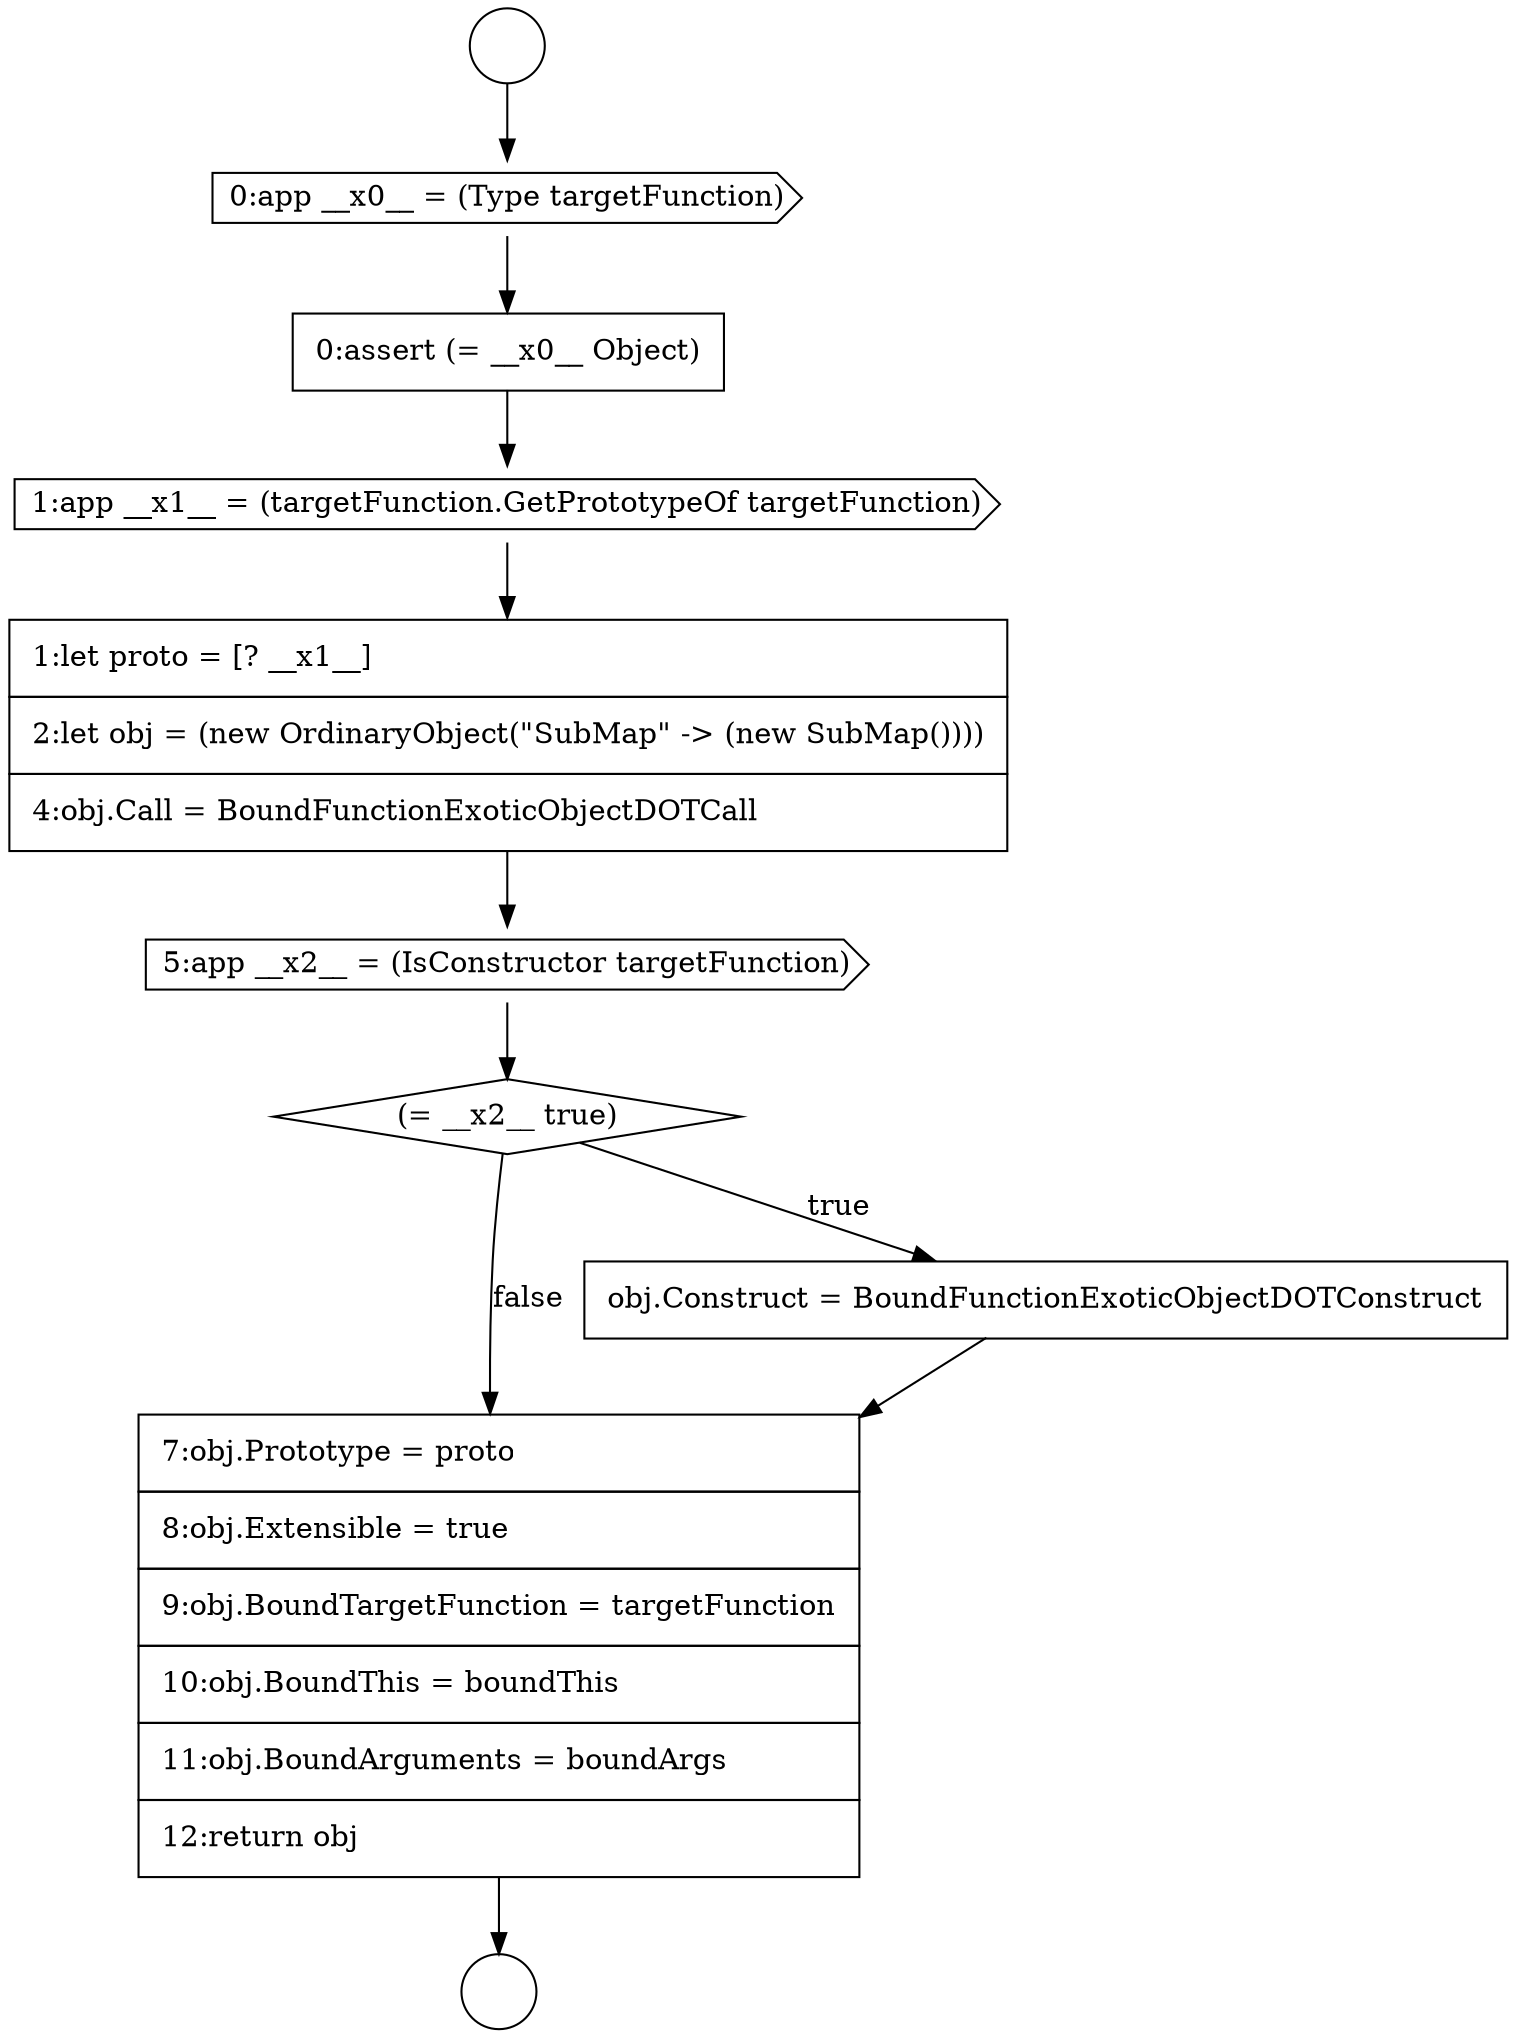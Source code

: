 digraph {
  node2280 [shape=circle label=" " color="black" fillcolor="white" style=filled]
  node2282 [shape=none, margin=0, label=<<font color="black">
    <table border="0" cellborder="1" cellspacing="0" cellpadding="10">
      <tr><td align="left">0:assert (= __x0__ Object)</td></tr>
    </table>
  </font>> color="black" fillcolor="white" style=filled]
  node2285 [shape=cds, label=<<font color="black">5:app __x2__ = (IsConstructor targetFunction)</font>> color="black" fillcolor="white" style=filled]
  node2284 [shape=none, margin=0, label=<<font color="black">
    <table border="0" cellborder="1" cellspacing="0" cellpadding="10">
      <tr><td align="left">1:let proto = [? __x1__]</td></tr>
      <tr><td align="left">2:let obj = (new OrdinaryObject(&quot;SubMap&quot; -&gt; (new SubMap())))</td></tr>
      <tr><td align="left">4:obj.Call = BoundFunctionExoticObjectDOTCall</td></tr>
    </table>
  </font>> color="black" fillcolor="white" style=filled]
  node2288 [shape=none, margin=0, label=<<font color="black">
    <table border="0" cellborder="1" cellspacing="0" cellpadding="10">
      <tr><td align="left">7:obj.Prototype = proto</td></tr>
      <tr><td align="left">8:obj.Extensible = true</td></tr>
      <tr><td align="left">9:obj.BoundTargetFunction = targetFunction</td></tr>
      <tr><td align="left">10:obj.BoundThis = boundThis</td></tr>
      <tr><td align="left">11:obj.BoundArguments = boundArgs</td></tr>
      <tr><td align="left">12:return obj</td></tr>
    </table>
  </font>> color="black" fillcolor="white" style=filled]
  node2279 [shape=circle label=" " color="black" fillcolor="white" style=filled]
  node2283 [shape=cds, label=<<font color="black">1:app __x1__ = (targetFunction.GetPrototypeOf targetFunction)</font>> color="black" fillcolor="white" style=filled]
  node2287 [shape=none, margin=0, label=<<font color="black">
    <table border="0" cellborder="1" cellspacing="0" cellpadding="10">
      <tr><td align="left">obj.Construct = BoundFunctionExoticObjectDOTConstruct</td></tr>
    </table>
  </font>> color="black" fillcolor="white" style=filled]
  node2281 [shape=cds, label=<<font color="black">0:app __x0__ = (Type targetFunction)</font>> color="black" fillcolor="white" style=filled]
  node2286 [shape=diamond, label=<<font color="black">(= __x2__ true)</font>> color="black" fillcolor="white" style=filled]
  node2287 -> node2288 [ color="black"]
  node2282 -> node2283 [ color="black"]
  node2283 -> node2284 [ color="black"]
  node2284 -> node2285 [ color="black"]
  node2288 -> node2280 [ color="black"]
  node2285 -> node2286 [ color="black"]
  node2279 -> node2281 [ color="black"]
  node2286 -> node2287 [label=<<font color="black">true</font>> color="black"]
  node2286 -> node2288 [label=<<font color="black">false</font>> color="black"]
  node2281 -> node2282 [ color="black"]
}
